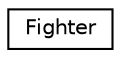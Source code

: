 digraph "Graphical Class Hierarchy"
{
  edge [fontname="Helvetica",fontsize="10",labelfontname="Helvetica",labelfontsize="10"];
  node [fontname="Helvetica",fontsize="10",shape=record];
  rankdir="LR";
  Node1 [label="Fighter",height=0.2,width=0.4,color="black", fillcolor="white", style="filled",URL="$classFighter.html"];
}
